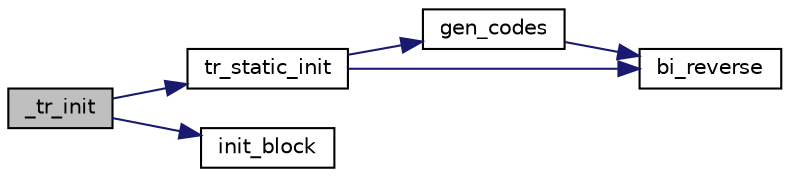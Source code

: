 digraph G
{
  edge [fontname="Helvetica",fontsize="10",labelfontname="Helvetica",labelfontsize="10"];
  node [fontname="Helvetica",fontsize="10",shape=record];
  rankdir="LR";
  Node1 [label="_tr_init",height=0.2,width=0.4,color="black", fillcolor="grey75", style="filled" fontcolor="black"];
  Node1 -> Node2 [color="midnightblue",fontsize="10",style="solid",fontname="Helvetica"];
  Node2 [label="tr_static_init",height=0.2,width=0.4,color="black", fillcolor="white", style="filled",URL="$trees_8c.html#af0327179e9998353dddfef79251847d4"];
  Node2 -> Node3 [color="midnightblue",fontsize="10",style="solid",fontname="Helvetica"];
  Node3 [label="gen_codes",height=0.2,width=0.4,color="black", fillcolor="white", style="filled",URL="$trees_8c.html#a599e4c4281ef721bd56222d9f01dec7c"];
  Node3 -> Node4 [color="midnightblue",fontsize="10",style="solid",fontname="Helvetica"];
  Node4 [label="bi_reverse",height=0.2,width=0.4,color="black", fillcolor="white", style="filled",URL="$trees_8c.html#ac59b08248ea9953b87f375717ab8524a"];
  Node2 -> Node4 [color="midnightblue",fontsize="10",style="solid",fontname="Helvetica"];
  Node1 -> Node5 [color="midnightblue",fontsize="10",style="solid",fontname="Helvetica"];
  Node5 [label="init_block",height=0.2,width=0.4,color="black", fillcolor="white", style="filled",URL="$trees_8c.html#ac5265fdf07ca6c4cc57769e2fb546d55"];
}
